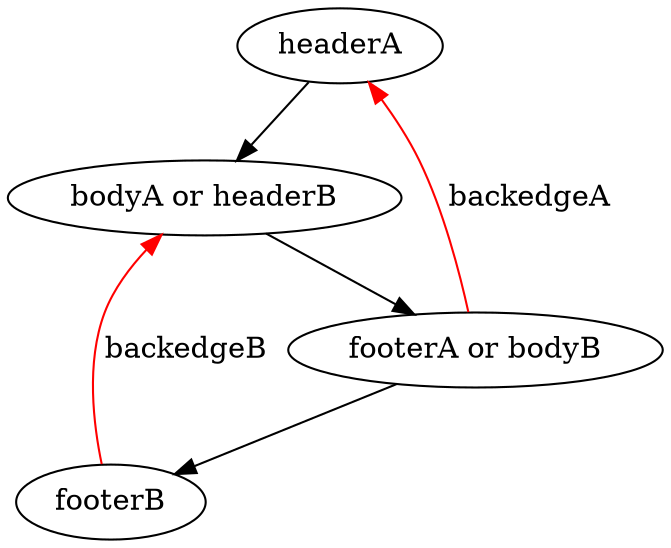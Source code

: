 digraph {
  headerA; /* root node */
  headerA -> "bodyA or headerB";
  "bodyA or headerB" -> "footerA or bodyB";
  "footerA or bodyB" -> footerB;
  edge [label=backedgeA,color=red];
  "footerA or bodyB" -> headerA;
  edge [label=backedgeB,color=red];
  footerB -> "bodyA or headerB";
}
